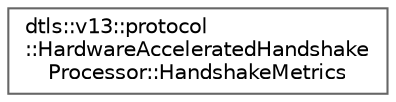 digraph "Graphical Class Hierarchy"
{
 // LATEX_PDF_SIZE
  bgcolor="transparent";
  edge [fontname=Helvetica,fontsize=10,labelfontname=Helvetica,labelfontsize=10];
  node [fontname=Helvetica,fontsize=10,shape=box,height=0.2,width=0.4];
  rankdir="LR";
  Node0 [id="Node000000",label="dtls::v13::protocol\l::HardwareAcceleratedHandshake\lProcessor::HandshakeMetrics",height=0.2,width=0.4,color="grey40", fillcolor="white", style="filled",URL="$structdtls_1_1v13_1_1protocol_1_1HardwareAcceleratedHandshakeProcessor_1_1HandshakeMetrics.html",tooltip=" "];
}
